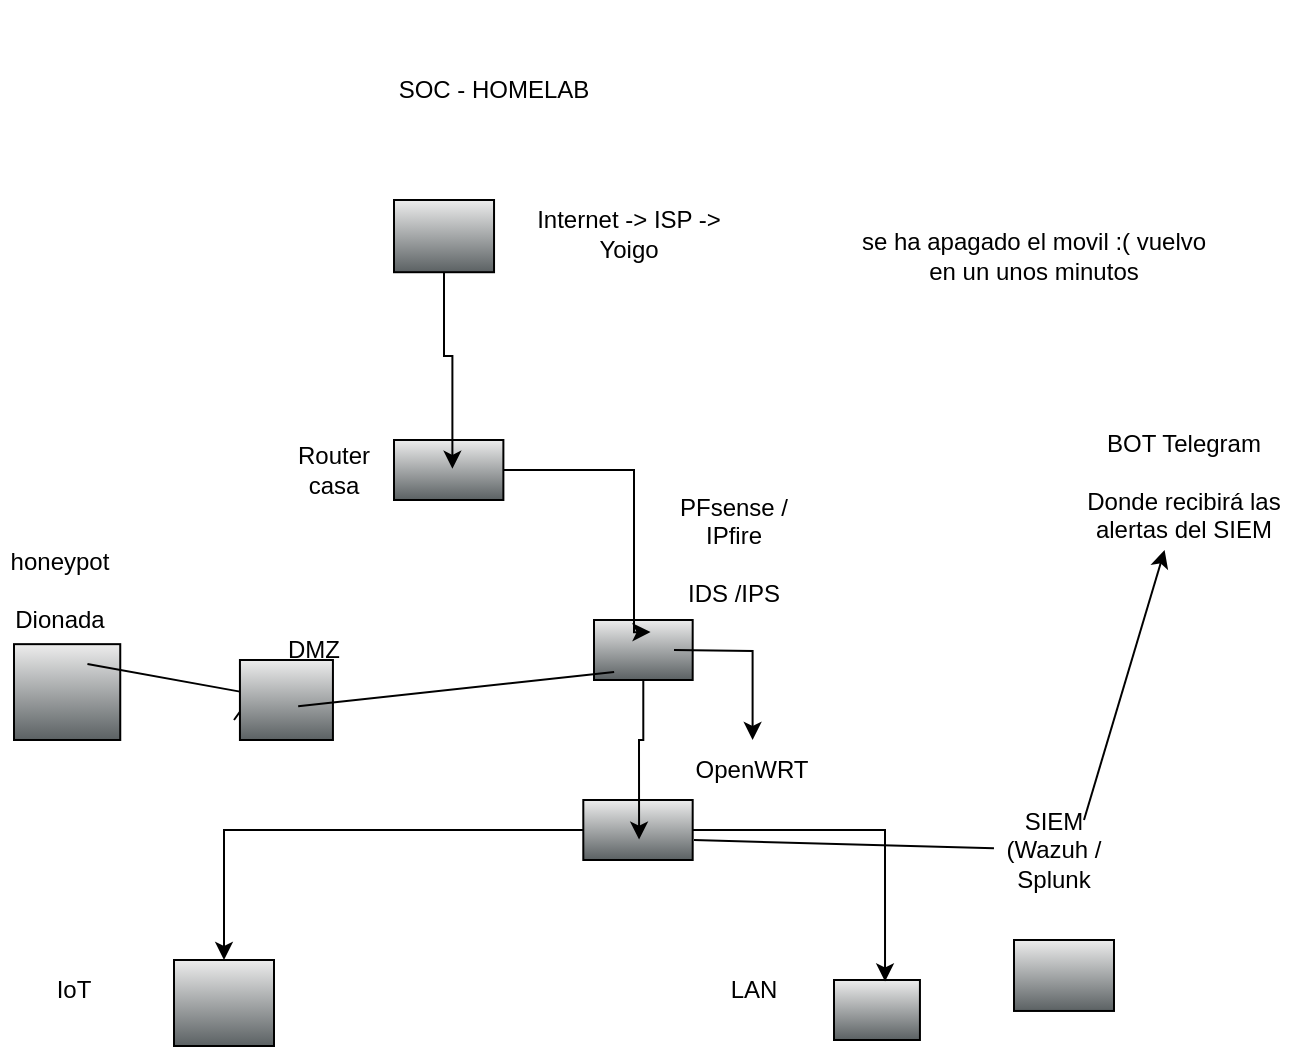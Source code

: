 <mxfile version="27.0.6" pages="2">
  <diagram name="Page-1" id="AIzPF3pd99mVdx-LrIdQ">
    <mxGraphModel dx="961" dy="424" grid="1" gridSize="10" guides="1" tooltips="1" connect="1" arrows="1" fold="1" page="1" pageScale="1" pageWidth="850" pageHeight="1100" math="0" shadow="0">
      <root>
        <mxCell id="0" />
        <mxCell id="1" parent="0" />
        <mxCell id="zP9zvtam1xZaHFGVFROY-1" value="" style="fillColorStyles=neutralFill;neutralFill=#9DA6A8;shape=mxgraph.networks2.icon;aspect=fixed;fillColor=#EDEDED;strokeColor=#000000;gradientColor=#5B6163;network2IconShadow=1;network2bgFillColor=none;network2Icon=mxgraph.networks2.router;network2IconXOffset=0.0;network2IconYOffset=-0.114;network2IconW=1;network2IconH=0.548;" parent="1" vertex="1">
          <mxGeometry x="310" y="230" width="54.69" height="30" as="geometry" />
        </mxCell>
        <mxCell id="zP9zvtam1xZaHFGVFROY-2" value="" style="shape=mxgraph.networks2.icon;aspect=fixed;fillColor=#EDEDED;strokeColor=#000000;gradientColor=#5B6163;network2IconShadow=1;network2bgFillColor=none;network2Icon=mxgraph.networks2.cloud;network2IconYOffset=-0.08;network2IconW=1.0;network2IconH=0.722;" parent="1" vertex="1">
          <mxGeometry x="310" y="110" width="50.02" height="36.11" as="geometry" />
        </mxCell>
        <mxCell id="zP9zvtam1xZaHFGVFROY-3" style="edgeStyle=orthogonalEdgeStyle;rounded=0;orthogonalLoop=1;jettySize=auto;html=1;entryX=0.534;entryY=0.48;entryDx=0;entryDy=0;entryPerimeter=0;" parent="1" source="zP9zvtam1xZaHFGVFROY-2" target="zP9zvtam1xZaHFGVFROY-1" edge="1">
          <mxGeometry relative="1" as="geometry" />
        </mxCell>
        <mxCell id="zP9zvtam1xZaHFGVFROY-4" value="" style="shape=mxgraph.networks2.icon;aspect=fixed;fillColor=#EDEDED;strokeColor=#000000;gradientColor=#5B6163;network2IconShadow=1;network2bgFillColor=none;network2Icon=mxgraph.networks2.firewall;network2IconXOffset=0.0;network2IconYOffset=0.0;network2IconW=1;network2IconH=0.608;" parent="1" vertex="1">
          <mxGeometry x="410" y="320" width="49.34" height="30" as="geometry" />
        </mxCell>
        <mxCell id="zP9zvtam1xZaHFGVFROY-5" style="edgeStyle=orthogonalEdgeStyle;rounded=0;orthogonalLoop=1;jettySize=auto;html=1;entryX=0.573;entryY=0.202;entryDx=0;entryDy=0;entryPerimeter=0;" parent="1" source="zP9zvtam1xZaHFGVFROY-1" target="zP9zvtam1xZaHFGVFROY-4" edge="1">
          <mxGeometry relative="1" as="geometry">
            <Array as="points">
              <mxPoint x="430" y="245" />
              <mxPoint x="430" y="326" />
            </Array>
          </mxGeometry>
        </mxCell>
        <mxCell id="zP9zvtam1xZaHFGVFROY-20" value="" style="edgeStyle=orthogonalEdgeStyle;rounded=0;orthogonalLoop=1;jettySize=auto;html=1;" parent="1" target="zP9zvtam1xZaHFGVFROY-13" edge="1">
          <mxGeometry relative="1" as="geometry">
            <mxPoint x="450" y="335" as="sourcePoint" />
          </mxGeometry>
        </mxCell>
        <mxCell id="zP9zvtam1xZaHFGVFROY-6" value="&lt;div&gt;PFsense / IPfire &lt;br&gt;&lt;/div&gt;&lt;div&gt;&lt;br&gt;&lt;/div&gt;&lt;div&gt;IDS /IPS&lt;/div&gt;" style="text;html=1;align=center;verticalAlign=middle;whiteSpace=wrap;rounded=0;" parent="1" vertex="1">
          <mxGeometry x="450" y="270" width="60" height="30" as="geometry" />
        </mxCell>
        <mxCell id="zP9zvtam1xZaHFGVFROY-12" style="edgeStyle=orthogonalEdgeStyle;rounded=0;orthogonalLoop=1;jettySize=auto;html=1;" parent="1" source="zP9zvtam1xZaHFGVFROY-7" target="zP9zvtam1xZaHFGVFROY-11" edge="1">
          <mxGeometry relative="1" as="geometry" />
        </mxCell>
        <mxCell id="zP9zvtam1xZaHFGVFROY-7" value="" style="fillColorStyles=neutralFill;neutralFill=#9DA6A8;shape=mxgraph.networks2.icon;aspect=fixed;fillColor=#EDEDED;strokeColor=#000000;gradientColor=#5B6163;network2IconShadow=1;network2bgFillColor=none;network2Icon=mxgraph.networks2.router;network2IconXOffset=0.0;network2IconYOffset=-0.114;network2IconW=1;network2IconH=0.548;" parent="1" vertex="1">
          <mxGeometry x="404.65" y="410" width="54.69" height="30" as="geometry" />
        </mxCell>
        <mxCell id="zP9zvtam1xZaHFGVFROY-8" style="edgeStyle=orthogonalEdgeStyle;rounded=0;orthogonalLoop=1;jettySize=auto;html=1;entryX=0.51;entryY=0.66;entryDx=0;entryDy=0;entryPerimeter=0;" parent="1" source="zP9zvtam1xZaHFGVFROY-4" target="zP9zvtam1xZaHFGVFROY-7" edge="1">
          <mxGeometry relative="1" as="geometry" />
        </mxCell>
        <mxCell id="zP9zvtam1xZaHFGVFROY-9" value="" style="shape=mxgraph.networks2.icon;aspect=fixed;fillColor=#EDEDED;strokeColor=#000000;gradientColor=#5B6163;network2IconShadow=1;network2bgFillColor=none;network2Icon=mxgraph.networks2.lan;network2IconYOffset=0.056;network2IconW=1.083;network2IconH=0.756;" parent="1" vertex="1">
          <mxGeometry x="530" y="500" width="42.97" height="30" as="geometry" />
        </mxCell>
        <mxCell id="zP9zvtam1xZaHFGVFROY-10" style="edgeStyle=orthogonalEdgeStyle;rounded=0;orthogonalLoop=1;jettySize=auto;html=1;entryX=0.594;entryY=0.025;entryDx=0;entryDy=0;entryPerimeter=0;" parent="1" source="zP9zvtam1xZaHFGVFROY-7" target="zP9zvtam1xZaHFGVFROY-9" edge="1">
          <mxGeometry relative="1" as="geometry" />
        </mxCell>
        <mxCell id="zP9zvtam1xZaHFGVFROY-11" value="" style="shape=mxgraph.networks2.icon;aspect=fixed;fillColor=#EDEDED;strokeColor=#000000;gradientColor=#5B6163;network2IconShadow=1;network2bgFillColor=none;network2Icon=mxgraph.networks2.network_security;network2IconW=1;network2IconH=0.86;" parent="1" vertex="1">
          <mxGeometry x="200" y="490" width="50" height="43" as="geometry" />
        </mxCell>
        <mxCell id="zP9zvtam1xZaHFGVFROY-13" value="OpenWRT" style="text;html=1;align=center;verticalAlign=middle;whiteSpace=wrap;rounded=0;" parent="1" vertex="1">
          <mxGeometry x="459.34" y="380" width="60" height="30" as="geometry" />
        </mxCell>
        <mxCell id="zP9zvtam1xZaHFGVFROY-14" value="" style="shape=mxgraph.networks2.icon;aspect=fixed;fillColor=#EDEDED;strokeColor=#000000;gradientColor=#5B6163;network2IconShadow=1;network2bgFillColor=none;network2Icon=mxgraph.networks2.pc;network2IconYOffset=-0.059;network2IconW=1.0;network2IconH=0.71;" parent="1" vertex="1">
          <mxGeometry x="620" y="480" width="49.995" height="35.48" as="geometry" />
        </mxCell>
        <mxCell id="zP9zvtam1xZaHFGVFROY-15" value="SIEM (Wazuh / Splunk" style="text;html=1;align=center;verticalAlign=middle;whiteSpace=wrap;rounded=0;" parent="1" vertex="1">
          <mxGeometry x="609.99" y="420" width="60" height="30" as="geometry" />
        </mxCell>
        <mxCell id="zP9zvtam1xZaHFGVFROY-16" value="" style="endArrow=classic;html=1;rounded=0;exitX=0.75;exitY=0;exitDx=0;exitDy=0;" parent="1" source="zP9zvtam1xZaHFGVFROY-15" target="zP9zvtam1xZaHFGVFROY-17" edge="1">
          <mxGeometry width="50" height="50" relative="1" as="geometry">
            <mxPoint x="690" y="460" as="sourcePoint" />
            <mxPoint x="730" y="270" as="targetPoint" />
          </mxGeometry>
        </mxCell>
        <mxCell id="zP9zvtam1xZaHFGVFROY-17" value="&lt;div&gt;BOT Telegram&lt;/div&gt;&lt;div&gt;&lt;br&gt;&lt;/div&gt;&lt;div&gt;Donde recibirá las alertas del SIEM&lt;/div&gt;" style="text;html=1;align=center;verticalAlign=middle;whiteSpace=wrap;rounded=0;" parent="1" vertex="1">
          <mxGeometry x="650" y="220" width="110" height="65" as="geometry" />
        </mxCell>
        <mxCell id="zP9zvtam1xZaHFGVFROY-19" value="Internet -&amp;gt; ISP -&amp;gt; Yoigo" style="text;html=1;align=center;verticalAlign=middle;whiteSpace=wrap;rounded=0;" parent="1" vertex="1">
          <mxGeometry x="365" y="113.06" width="125" height="26.94" as="geometry" />
        </mxCell>
        <mxCell id="zP9zvtam1xZaHFGVFROY-21" value="IoT" style="text;html=1;align=center;verticalAlign=middle;whiteSpace=wrap;rounded=0;" parent="1" vertex="1">
          <mxGeometry x="120" y="490" width="60" height="30" as="geometry" />
        </mxCell>
        <mxCell id="zP9zvtam1xZaHFGVFROY-22" value="LAN" style="text;html=1;align=center;verticalAlign=middle;whiteSpace=wrap;rounded=0;" parent="1" vertex="1">
          <mxGeometry x="460" y="490" width="60" height="30" as="geometry" />
        </mxCell>
        <mxCell id="zP9zvtam1xZaHFGVFROY-23" value="" style="endArrow=none;html=1;rounded=0;" parent="1" target="zP9zvtam1xZaHFGVFROY-15" edge="1">
          <mxGeometry width="50" height="50" relative="1" as="geometry">
            <mxPoint x="460" y="430" as="sourcePoint" />
            <mxPoint x="460" y="320" as="targetPoint" />
          </mxGeometry>
        </mxCell>
        <mxCell id="zP9zvtam1xZaHFGVFROY-24" value="" style="shape=mxgraph.networks2.icon;aspect=fixed;fillColor=#EDEDED;strokeColor=#000000;gradientColor=#5B6163;network2IconShadow=1;network2bgFillColor=none;network2Icon=mxgraph.networks2.threat;network2IconYOffset=-0.047;network2IconW=1.062;network2IconH=0.958;" parent="1" vertex="1">
          <mxGeometry x="120" y="332.08" width="53.125" height="47.915" as="geometry" />
        </mxCell>
        <mxCell id="zP9zvtam1xZaHFGVFROY-25" value="honeypot&lt;br&gt;&lt;br&gt;Dionada" style="text;html=1;align=center;verticalAlign=middle;whiteSpace=wrap;rounded=0;" parent="1" vertex="1">
          <mxGeometry x="113.13" y="290" width="60" height="30" as="geometry" />
        </mxCell>
        <mxCell id="zP9zvtam1xZaHFGVFROY-27" value="" style="endArrow=none;html=1;rounded=0;exitX=0.691;exitY=0.208;exitDx=0;exitDy=0;exitPerimeter=0;" parent="1" source="p9LOUu4Nrlmv1pkFJnrn-1" edge="1">
          <mxGeometry width="50" height="50" relative="1" as="geometry">
            <mxPoint x="410" y="370" as="sourcePoint" />
            <mxPoint x="230" y="370" as="targetPoint" />
            <Array as="points">
              <mxPoint x="240" y="356" />
            </Array>
          </mxGeometry>
        </mxCell>
        <mxCell id="zP9zvtam1xZaHFGVFROY-28" value="SOC - HOMELAB" style="text;html=1;align=center;verticalAlign=middle;whiteSpace=wrap;rounded=0;" parent="1" vertex="1">
          <mxGeometry x="190" y="10" width="340" height="90" as="geometry" />
        </mxCell>
        <mxCell id="p9LOUu4Nrlmv1pkFJnrn-2" value="DMZ" style="text;html=1;align=center;verticalAlign=middle;whiteSpace=wrap;rounded=0;" parent="1" vertex="1">
          <mxGeometry x="240" y="320" width="60" height="30" as="geometry" />
        </mxCell>
        <mxCell id="p9LOUu4Nrlmv1pkFJnrn-3" value="" style="endArrow=none;html=1;rounded=0;exitX=0.691;exitY=0.208;exitDx=0;exitDy=0;exitPerimeter=0;" parent="1" source="zP9zvtam1xZaHFGVFROY-24" target="p9LOUu4Nrlmv1pkFJnrn-1" edge="1">
          <mxGeometry width="50" height="50" relative="1" as="geometry">
            <mxPoint x="157" y="342" as="sourcePoint" />
            <mxPoint x="230" y="370" as="targetPoint" />
            <Array as="points" />
          </mxGeometry>
        </mxCell>
        <mxCell id="p9LOUu4Nrlmv1pkFJnrn-1" value="" style="shape=mxgraph.networks2.icon;aspect=fixed;fillColor=#EDEDED;strokeColor=#000000;gradientColor=#5B6163;network2IconShadow=1;network2bgFillColor=none;network2Icon=mxgraph.networks2.network;network2IconW=1;network2IconH=0.86;" parent="1" vertex="1">
          <mxGeometry x="232.97" y="340" width="46.5" height="40" as="geometry" />
        </mxCell>
        <mxCell id="p9LOUu4Nrlmv1pkFJnrn-4" value="" style="endArrow=none;html=1;rounded=0;exitX=0.204;exitY=0.866;exitDx=0;exitDy=0;exitPerimeter=0;entryX=0.626;entryY=0.578;entryDx=0;entryDy=0;entryPerimeter=0;" parent="1" source="zP9zvtam1xZaHFGVFROY-4" target="p9LOUu4Nrlmv1pkFJnrn-1" edge="1">
          <mxGeometry width="50" height="50" relative="1" as="geometry">
            <mxPoint x="470" y="370" as="sourcePoint" />
            <mxPoint x="520" y="320" as="targetPoint" />
          </mxGeometry>
        </mxCell>
        <mxCell id="p9LOUu4Nrlmv1pkFJnrn-5" value="Router casa" style="text;html=1;align=center;verticalAlign=middle;whiteSpace=wrap;rounded=0;" parent="1" vertex="1">
          <mxGeometry x="250" y="230" width="60" height="30" as="geometry" />
        </mxCell>
        <mxCell id="p9LOUu4Nrlmv1pkFJnrn-6" value="se ha apagado el movil :( vuelvo en un unos minutos" style="text;html=1;align=center;verticalAlign=middle;whiteSpace=wrap;rounded=0;" parent="1" vertex="1">
          <mxGeometry x="540" y="116.11" width="180" height="43.89" as="geometry" />
        </mxCell>
      </root>
    </mxGraphModel>
  </diagram>
  <diagram id="OqizqsIX7nkmlO0SQJQv" name="Page-2">
    <mxGraphModel dx="961" dy="424" grid="1" gridSize="10" guides="1" tooltips="1" connect="1" arrows="1" fold="1" page="1" pageScale="1" pageWidth="850" pageHeight="1100" math="0" shadow="0">
      <root>
        <mxCell id="0" />
        <mxCell id="1" parent="0" />
        <mxCell id="Jh2AKk5XOcC1myH1XftX-1" value="" style="fillColorStyles=neutralFill;neutralFill=#9DA6A8;shape=mxgraph.networks2.icon;aspect=fixed;fillColor=#EDEDED;strokeColor=#000000;gradientColor=#5B6163;network2IconShadow=1;network2bgFillColor=none;network2Icon=mxgraph.networks2.router;network2IconXOffset=0.0;network2IconYOffset=-0.114;network2IconW=1;network2IconH=0.548;" vertex="1" parent="1">
          <mxGeometry x="463" y="500" width="54.69" height="30" as="geometry" />
        </mxCell>
        <mxCell id="Jh2AKk5XOcC1myH1XftX-2" value="" style="shape=mxgraph.networks2.icon;aspect=fixed;fillColor=#EDEDED;strokeColor=#000000;gradientColor=#5B6163;network2IconShadow=1;network2bgFillColor=none;network2Icon=mxgraph.networks2.cloud;network2IconYOffset=-0.08;network2IconW=1.0;network2IconH=0.722;" vertex="1" parent="1">
          <mxGeometry x="463" y="380" width="50.02" height="36.11" as="geometry" />
        </mxCell>
        <mxCell id="Jh2AKk5XOcC1myH1XftX-3" style="edgeStyle=orthogonalEdgeStyle;rounded=0;orthogonalLoop=1;jettySize=auto;html=1;entryX=0.534;entryY=0.48;entryDx=0;entryDy=0;entryPerimeter=0;" edge="1" source="Jh2AKk5XOcC1myH1XftX-2" target="Jh2AKk5XOcC1myH1XftX-1" parent="1">
          <mxGeometry relative="1" as="geometry" />
        </mxCell>
        <mxCell id="Jh2AKk5XOcC1myH1XftX-4" value="" style="shape=mxgraph.networks2.icon;aspect=fixed;fillColor=#EDEDED;strokeColor=#000000;gradientColor=#5B6163;network2IconShadow=1;network2bgFillColor=none;network2Icon=mxgraph.networks2.firewall;network2IconXOffset=0.0;network2IconYOffset=0.0;network2IconW=1;network2IconH=0.608;" vertex="1" parent="1">
          <mxGeometry x="563" y="590" width="49.34" height="30" as="geometry" />
        </mxCell>
        <mxCell id="Jh2AKk5XOcC1myH1XftX-5" style="edgeStyle=orthogonalEdgeStyle;rounded=0;orthogonalLoop=1;jettySize=auto;html=1;entryX=0.573;entryY=0.202;entryDx=0;entryDy=0;entryPerimeter=0;" edge="1" source="Jh2AKk5XOcC1myH1XftX-1" target="Jh2AKk5XOcC1myH1XftX-4" parent="1">
          <mxGeometry relative="1" as="geometry">
            <Array as="points">
              <mxPoint x="583" y="515" />
              <mxPoint x="583" y="596" />
            </Array>
          </mxGeometry>
        </mxCell>
        <mxCell id="Jh2AKk5XOcC1myH1XftX-7" value="&lt;div&gt;PFsense &lt;br&gt;&lt;/div&gt;&lt;div&gt;&lt;br&gt;&lt;/div&gt;&lt;div&gt;IDS /IPS&lt;/div&gt;" style="text;html=1;align=center;verticalAlign=middle;whiteSpace=wrap;rounded=0;" vertex="1" parent="1">
          <mxGeometry x="643" y="580" width="60" height="30" as="geometry" />
        </mxCell>
        <mxCell id="Jh2AKk5XOcC1myH1XftX-8" value="Internet -&amp;gt; ISP -&amp;gt; Yoigo" style="text;html=1;align=center;verticalAlign=middle;whiteSpace=wrap;rounded=0;" vertex="1" parent="1">
          <mxGeometry x="518" y="383.06" width="125" height="26.94" as="geometry" />
        </mxCell>
        <mxCell id="Jh2AKk5XOcC1myH1XftX-10" value="SOC - HOMELAB" style="text;html=1;align=center;verticalAlign=middle;whiteSpace=wrap;rounded=0;" vertex="1" parent="1">
          <mxGeometry x="343" y="280" width="340" height="90" as="geometry" />
        </mxCell>
        <mxCell id="Jh2AKk5XOcC1myH1XftX-15" value="Router casa" style="text;html=1;align=center;verticalAlign=middle;whiteSpace=wrap;rounded=0;" vertex="1" parent="1">
          <mxGeometry x="403" y="500" width="60" height="30" as="geometry" />
        </mxCell>
        <mxCell id="Jh2AKk5XOcC1myH1XftX-16" value="Spring 1" style="text;html=1;align=center;verticalAlign=middle;whiteSpace=wrap;rounded=0;" vertex="1" parent="1">
          <mxGeometry x="230" y="600" width="60" height="30" as="geometry" />
        </mxCell>
        <mxCell id="Jh2AKk5XOcC1myH1XftX-17" value="" style="endArrow=classic;html=1;rounded=0;" edge="1" parent="1">
          <mxGeometry width="50" height="50" relative="1" as="geometry">
            <mxPoint x="650" y="510" as="sourcePoint" />
            <mxPoint x="610" y="560" as="targetPoint" />
          </mxGeometry>
        </mxCell>
        <mxCell id="Jh2AKk5XOcC1myH1XftX-18" value="" style="endArrow=classic;html=1;rounded=0;" edge="1" parent="1" source="Jh2AKk5XOcC1myH1XftX-20">
          <mxGeometry width="50" height="50" relative="1" as="geometry">
            <mxPoint x="670" y="680" as="sourcePoint" />
            <mxPoint x="610" y="650" as="targetPoint" />
          </mxGeometry>
        </mxCell>
        <mxCell id="Jh2AKk5XOcC1myH1XftX-19" value="Interfaz de red 10.0.2.0" style="text;html=1;align=center;verticalAlign=middle;whiteSpace=wrap;rounded=0;" vertex="1" parent="1">
          <mxGeometry x="600" y="450" width="150" height="50" as="geometry" />
        </mxCell>
        <mxCell id="Jh2AKk5XOcC1myH1XftX-21" value="" style="endArrow=classic;html=1;rounded=0;" edge="1" parent="1" target="Jh2AKk5XOcC1myH1XftX-20">
          <mxGeometry width="50" height="50" relative="1" as="geometry">
            <mxPoint x="670" y="680" as="sourcePoint" />
            <mxPoint x="600" y="660" as="targetPoint" />
          </mxGeometry>
        </mxCell>
        <mxCell id="Jh2AKk5XOcC1myH1XftX-20" value="Interfaz de red 10.0.5.x" style="text;html=1;align=center;verticalAlign=middle;whiteSpace=wrap;rounded=0;" vertex="1" parent="1">
          <mxGeometry x="630" y="680" width="130" height="40" as="geometry" />
        </mxCell>
        <mxCell id="Jh2AKk5XOcC1myH1XftX-22" value="" style="endArrow=none;html=1;rounded=0;exitX=0.373;exitY=1.036;exitDx=0;exitDy=0;exitPerimeter=0;" edge="1" parent="1" source="Jh2AKk5XOcC1myH1XftX-4">
          <mxGeometry width="50" height="50" relative="1" as="geometry">
            <mxPoint x="670" y="740" as="sourcePoint" />
            <mxPoint x="581" y="710" as="targetPoint" />
          </mxGeometry>
        </mxCell>
      </root>
    </mxGraphModel>
  </diagram>
</mxfile>

